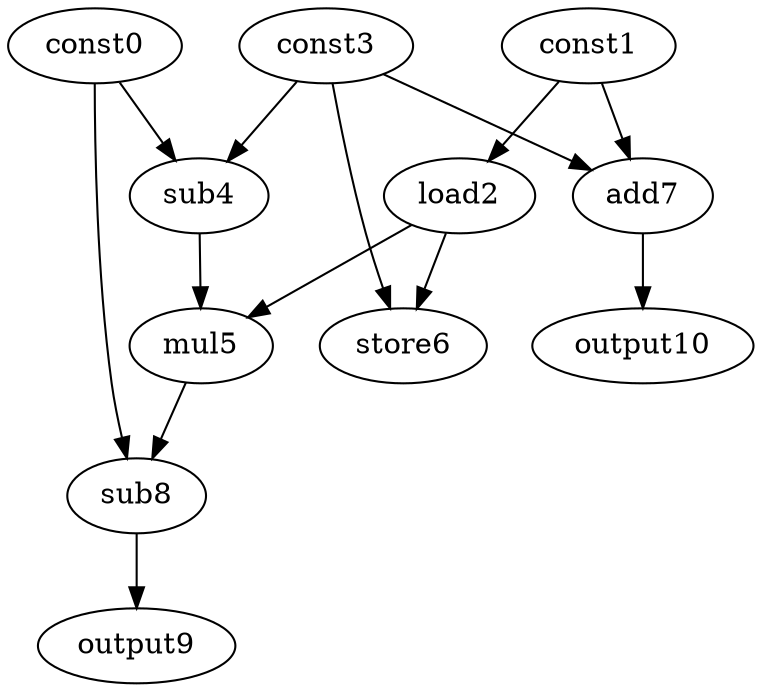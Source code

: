 digraph G { 
const0[opcode=const]; 
const1[opcode=const]; 
load2[opcode=load]; 
const3[opcode=const]; 
sub4[opcode=sub]; 
mul5[opcode=mul]; 
store6[opcode=store]; 
add7[opcode=add]; 
sub8[opcode=sub]; 
output9[opcode=output]; 
output10[opcode=output]; 
const1->load2[operand=0];
const0->sub4[operand=0];
const3->sub4[operand=1];
const1->add7[operand=0];
const3->add7[operand=1];
load2->mul5[operand=0];
sub4->mul5[operand=1];
load2->store6[operand=0];
const3->store6[operand=1];
add7->output10[operand=0];
const0->sub8[operand=0];
mul5->sub8[operand=1];
sub8->output9[operand=0];
}
